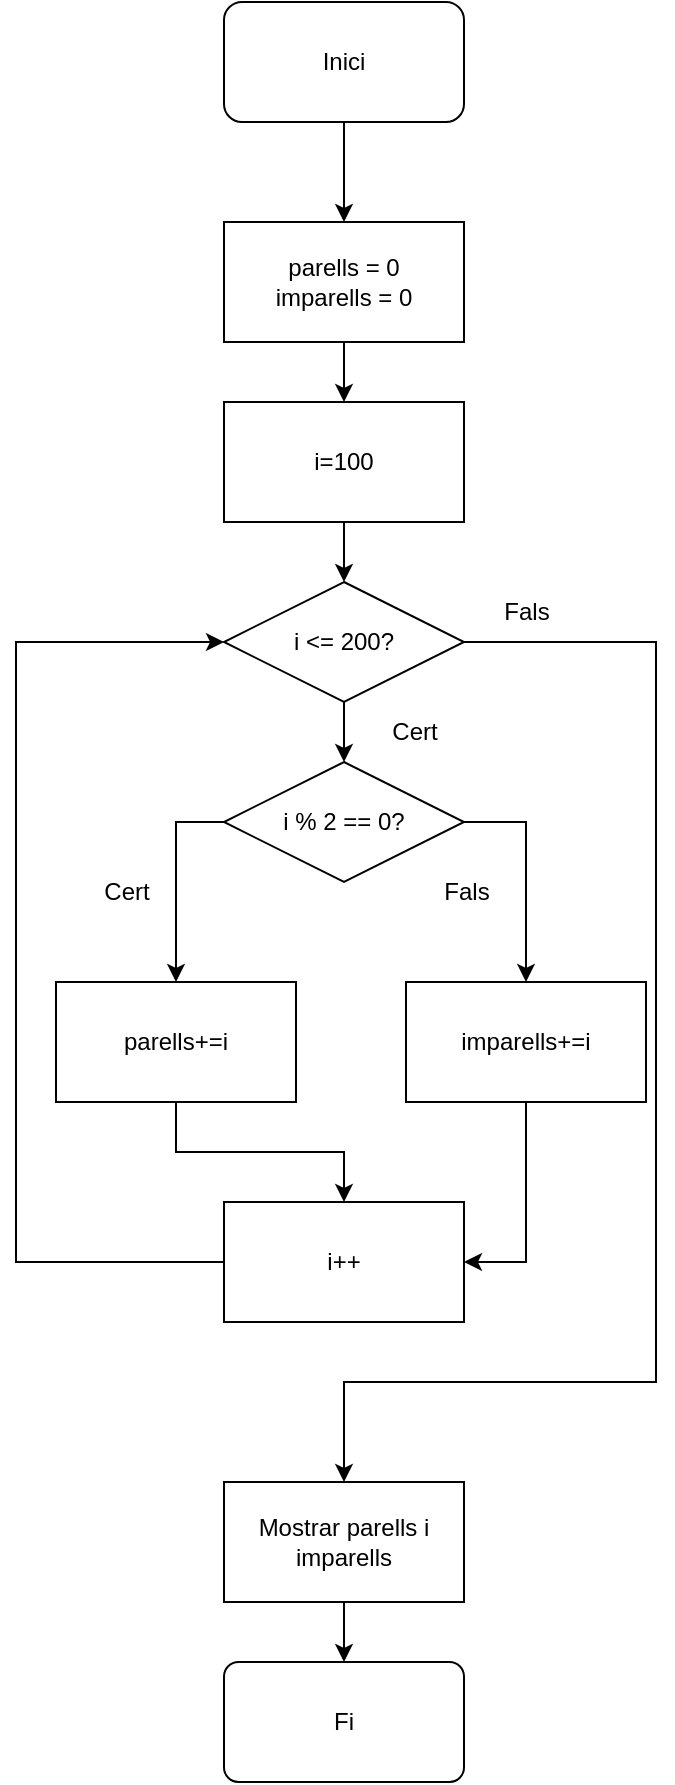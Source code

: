 <mxfile version="20.3.0" type="device"><diagram id="ehvCzWHMK5ZXKAAsmYax" name="Page-1"><mxGraphModel dx="1422" dy="865" grid="1" gridSize="10" guides="1" tooltips="1" connect="1" arrows="1" fold="1" page="1" pageScale="1" pageWidth="827" pageHeight="1169" math="0" shadow="0"><root><mxCell id="0"/><mxCell id="1" parent="0"/><mxCell id="PuzisDfNevOmoQThySBL-5" style="edgeStyle=orthogonalEdgeStyle;rounded=0;orthogonalLoop=1;jettySize=auto;html=1;entryX=0.5;entryY=0;entryDx=0;entryDy=0;" parent="1" source="ctj1WZmTq4Gt_A9nmky2-1" target="UVVxsajlwjQgVls70HMs-18" edge="1"><mxGeometry relative="1" as="geometry"><mxPoint x="414" y="90" as="targetPoint"/></mxGeometry></mxCell><mxCell id="ctj1WZmTq4Gt_A9nmky2-1" value="&lt;div&gt;Inici&lt;/div&gt;" style="rounded=1;whiteSpace=wrap;html=1;" parent="1" vertex="1"><mxGeometry x="354" width="120" height="60" as="geometry"/></mxCell><mxCell id="UVVxsajlwjQgVls70HMs-1" value="Fi" style="whiteSpace=wrap;html=1;rounded=1;arcSize=12;" vertex="1" parent="1"><mxGeometry x="354" y="830" width="120" height="60" as="geometry"/></mxCell><mxCell id="UVVxsajlwjQgVls70HMs-2" style="edgeStyle=orthogonalEdgeStyle;rounded=0;orthogonalLoop=1;jettySize=auto;html=1;entryX=0.5;entryY=0;entryDx=0;entryDy=0;" edge="1" parent="1" source="UVVxsajlwjQgVls70HMs-3" target="UVVxsajlwjQgVls70HMs-8"><mxGeometry relative="1" as="geometry"><mxPoint x="414" y="290" as="targetPoint"/></mxGeometry></mxCell><mxCell id="UVVxsajlwjQgVls70HMs-3" value="i=100" style="rounded=0;whiteSpace=wrap;html=1;" vertex="1" parent="1"><mxGeometry x="354" y="200" width="120" height="60" as="geometry"/></mxCell><mxCell id="UVVxsajlwjQgVls70HMs-4" value="Cert" style="text;html=1;align=center;verticalAlign=middle;resizable=0;points=[];autosize=1;strokeColor=none;fillColor=none;" vertex="1" parent="1"><mxGeometry x="424" y="350" width="50" height="30" as="geometry"/></mxCell><mxCell id="UVVxsajlwjQgVls70HMs-5" value="Fals" style="text;html=1;align=center;verticalAlign=middle;resizable=0;points=[];autosize=1;strokeColor=none;fillColor=none;" vertex="1" parent="1"><mxGeometry x="450" y="430" width="50" height="30" as="geometry"/></mxCell><mxCell id="UVVxsajlwjQgVls70HMs-6" style="edgeStyle=orthogonalEdgeStyle;rounded=0;orthogonalLoop=1;jettySize=auto;html=1;exitX=1;exitY=0.5;exitDx=0;exitDy=0;entryX=0.5;entryY=0;entryDx=0;entryDy=0;" edge="1" parent="1" source="UVVxsajlwjQgVls70HMs-8" target="UVVxsajlwjQgVls70HMs-23"><mxGeometry relative="1" as="geometry"><Array as="points"><mxPoint x="570" y="320"/><mxPoint x="570" y="690"/><mxPoint x="414" y="690"/></Array></mxGeometry></mxCell><mxCell id="UVVxsajlwjQgVls70HMs-7" style="edgeStyle=orthogonalEdgeStyle;rounded=0;orthogonalLoop=1;jettySize=auto;html=1;entryX=0.5;entryY=0;entryDx=0;entryDy=0;" edge="1" parent="1" source="UVVxsajlwjQgVls70HMs-8" target="UVVxsajlwjQgVls70HMs-15"><mxGeometry relative="1" as="geometry"/></mxCell><mxCell id="UVVxsajlwjQgVls70HMs-8" value="i &amp;lt;= 200?" style="rhombus;whiteSpace=wrap;html=1;" vertex="1" parent="1"><mxGeometry x="354" y="290" width="120" height="60" as="geometry"/></mxCell><mxCell id="UVVxsajlwjQgVls70HMs-9" style="edgeStyle=orthogonalEdgeStyle;rounded=0;orthogonalLoop=1;jettySize=auto;html=1;exitX=0;exitY=0.5;exitDx=0;exitDy=0;entryX=0;entryY=0.5;entryDx=0;entryDy=0;" edge="1" parent="1" source="UVVxsajlwjQgVls70HMs-10" target="UVVxsajlwjQgVls70HMs-8"><mxGeometry relative="1" as="geometry"><Array as="points"><mxPoint x="250" y="630"/><mxPoint x="250" y="320"/></Array></mxGeometry></mxCell><mxCell id="UVVxsajlwjQgVls70HMs-10" value="i++" style="rounded=0;whiteSpace=wrap;html=1;" vertex="1" parent="1"><mxGeometry x="354" y="600" width="120" height="60" as="geometry"/></mxCell><mxCell id="UVVxsajlwjQgVls70HMs-11" style="edgeStyle=orthogonalEdgeStyle;rounded=0;orthogonalLoop=1;jettySize=auto;html=1;exitX=0.5;exitY=1;exitDx=0;exitDy=0;entryX=0.5;entryY=0;entryDx=0;entryDy=0;" edge="1" parent="1" source="UVVxsajlwjQgVls70HMs-12" target="UVVxsajlwjQgVls70HMs-10"><mxGeometry relative="1" as="geometry"/></mxCell><mxCell id="UVVxsajlwjQgVls70HMs-12" value="parells+=i" style="rounded=0;whiteSpace=wrap;html=1;" vertex="1" parent="1"><mxGeometry x="270" y="490" width="120" height="60" as="geometry"/></mxCell><mxCell id="UVVxsajlwjQgVls70HMs-13" style="edgeStyle=orthogonalEdgeStyle;rounded=0;orthogonalLoop=1;jettySize=auto;html=1;entryX=0.5;entryY=0;entryDx=0;entryDy=0;exitX=0;exitY=0.5;exitDx=0;exitDy=0;" edge="1" parent="1" source="UVVxsajlwjQgVls70HMs-15" target="UVVxsajlwjQgVls70HMs-12"><mxGeometry relative="1" as="geometry"/></mxCell><mxCell id="UVVxsajlwjQgVls70HMs-21" style="edgeStyle=orthogonalEdgeStyle;rounded=0;orthogonalLoop=1;jettySize=auto;html=1;exitX=1;exitY=0.5;exitDx=0;exitDy=0;entryX=0.5;entryY=0;entryDx=0;entryDy=0;" edge="1" parent="1" source="UVVxsajlwjQgVls70HMs-15" target="UVVxsajlwjQgVls70HMs-20"><mxGeometry relative="1" as="geometry"/></mxCell><mxCell id="UVVxsajlwjQgVls70HMs-15" value="i % 2 == 0?" style="rhombus;whiteSpace=wrap;html=1;" vertex="1" parent="1"><mxGeometry x="354" y="380" width="120" height="60" as="geometry"/></mxCell><mxCell id="UVVxsajlwjQgVls70HMs-16" value="Cert" style="text;html=1;align=center;verticalAlign=middle;resizable=0;points=[];autosize=1;strokeColor=none;fillColor=none;" vertex="1" parent="1"><mxGeometry x="280" y="430" width="50" height="30" as="geometry"/></mxCell><mxCell id="UVVxsajlwjQgVls70HMs-17" value="Fals" style="text;html=1;align=center;verticalAlign=middle;resizable=0;points=[];autosize=1;strokeColor=none;fillColor=none;" vertex="1" parent="1"><mxGeometry x="480" y="290" width="50" height="30" as="geometry"/></mxCell><mxCell id="UVVxsajlwjQgVls70HMs-19" style="edgeStyle=orthogonalEdgeStyle;rounded=0;orthogonalLoop=1;jettySize=auto;html=1;exitX=0.5;exitY=1;exitDx=0;exitDy=0;entryX=0.5;entryY=0;entryDx=0;entryDy=0;" edge="1" parent="1" source="UVVxsajlwjQgVls70HMs-18" target="UVVxsajlwjQgVls70HMs-3"><mxGeometry relative="1" as="geometry"/></mxCell><mxCell id="UVVxsajlwjQgVls70HMs-18" value="parells = 0&lt;br&gt;imparells = 0" style="rounded=0;whiteSpace=wrap;html=1;" vertex="1" parent="1"><mxGeometry x="354" y="110" width="120" height="60" as="geometry"/></mxCell><mxCell id="UVVxsajlwjQgVls70HMs-22" style="edgeStyle=orthogonalEdgeStyle;rounded=0;orthogonalLoop=1;jettySize=auto;html=1;exitX=0.5;exitY=1;exitDx=0;exitDy=0;entryX=1;entryY=0.5;entryDx=0;entryDy=0;" edge="1" parent="1" source="UVVxsajlwjQgVls70HMs-20" target="UVVxsajlwjQgVls70HMs-10"><mxGeometry relative="1" as="geometry"/></mxCell><mxCell id="UVVxsajlwjQgVls70HMs-20" value="imparells+=i" style="rounded=0;whiteSpace=wrap;html=1;" vertex="1" parent="1"><mxGeometry x="445" y="490" width="120" height="60" as="geometry"/></mxCell><mxCell id="UVVxsajlwjQgVls70HMs-24" value="" style="edgeStyle=orthogonalEdgeStyle;rounded=0;orthogonalLoop=1;jettySize=auto;html=1;" edge="1" parent="1" source="UVVxsajlwjQgVls70HMs-23" target="UVVxsajlwjQgVls70HMs-1"><mxGeometry relative="1" as="geometry"/></mxCell><mxCell id="UVVxsajlwjQgVls70HMs-23" value="Mostrar parells i imparells" style="rounded=0;whiteSpace=wrap;html=1;" vertex="1" parent="1"><mxGeometry x="354" y="740" width="120" height="60" as="geometry"/></mxCell></root></mxGraphModel></diagram></mxfile>